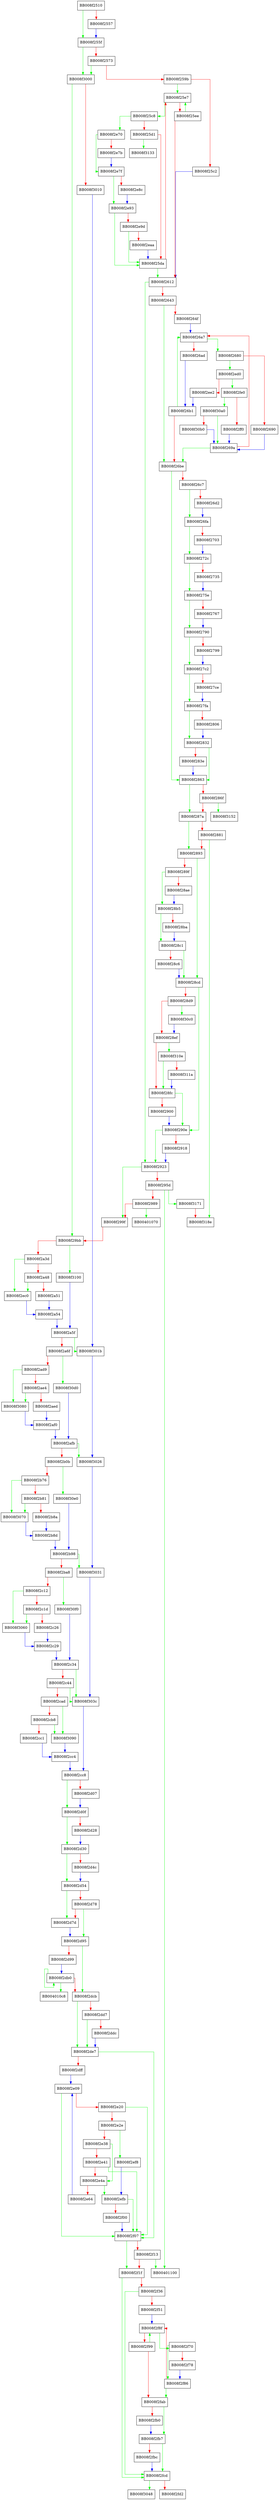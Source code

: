 digraph _dl_non_dynamic_init {
  node [shape="box"];
  graph [splines=ortho];
  BB008f2510 -> BB008f255f [color="green"];
  BB008f2510 -> BB008f2557 [color="red"];
  BB008f2557 -> BB008f255f [color="blue"];
  BB008f255f -> BB008f3000 [color="green"];
  BB008f255f -> BB008f2573 [color="red"];
  BB008f2573 -> BB008f3000 [color="green"];
  BB008f2573 -> BB008f259b [color="red"];
  BB008f259b -> BB008f25e7 [color="green"];
  BB008f259b -> BB008f25c2 [color="red"];
  BB008f25c2 -> BB008f2612 [color="blue"];
  BB008f25c8 -> BB008f2e70 [color="green"];
  BB008f25c8 -> BB008f25d1 [color="red"];
  BB008f25d1 -> BB008f3133 [color="green"];
  BB008f25d1 -> BB008f25da [color="red"];
  BB008f25da -> BB008f2612 [color="green"];
  BB008f25da -> BB008f25e7 [color="red"];
  BB008f25e7 -> BB008f25c8 [color="green"];
  BB008f25e7 -> BB008f25ee [color="red"];
  BB008f25ee -> BB008f25e7 [color="green"];
  BB008f25ee -> BB008f2612 [color="red"];
  BB008f2612 -> BB008f2923 [color="green"];
  BB008f2612 -> BB008f2643 [color="red"];
  BB008f2643 -> BB008f26be [color="green"];
  BB008f2643 -> BB008f264f [color="red"];
  BB008f264f -> BB008f26a7 [color="blue"];
  BB008f2680 -> BB008f2ed0 [color="green"];
  BB008f2680 -> BB008f2690 [color="red"];
  BB008f2690 -> BB008f269a [color="blue"];
  BB008f269a -> BB008f26be [color="green"];
  BB008f269a -> BB008f26a7 [color="red"];
  BB008f26a7 -> BB008f2680 [color="green"];
  BB008f26a7 -> BB008f26ad [color="red"];
  BB008f26ad -> BB008f26b1 [color="blue"];
  BB008f26b1 -> BB008f26a7 [color="green"];
  BB008f26b1 -> BB008f26be [color="red"];
  BB008f26be -> BB008f2863 [color="green"];
  BB008f26be -> BB008f26c7 [color="red"];
  BB008f26c7 -> BB008f26fa [color="green"];
  BB008f26c7 -> BB008f26d2 [color="red"];
  BB008f26d2 -> BB008f26fa [color="blue"];
  BB008f26fa -> BB008f272c [color="green"];
  BB008f26fa -> BB008f2703 [color="red"];
  BB008f2703 -> BB008f272c [color="blue"];
  BB008f272c -> BB008f275e [color="green"];
  BB008f272c -> BB008f2735 [color="red"];
  BB008f2735 -> BB008f275e [color="blue"];
  BB008f275e -> BB008f2790 [color="green"];
  BB008f275e -> BB008f2767 [color="red"];
  BB008f2767 -> BB008f2790 [color="blue"];
  BB008f2790 -> BB008f27c2 [color="green"];
  BB008f2790 -> BB008f2799 [color="red"];
  BB008f2799 -> BB008f27c2 [color="blue"];
  BB008f27c2 -> BB008f27fa [color="green"];
  BB008f27c2 -> BB008f27ce [color="red"];
  BB008f27ce -> BB008f27fa [color="blue"];
  BB008f27fa -> BB008f2832 [color="green"];
  BB008f27fa -> BB008f2806 [color="red"];
  BB008f2806 -> BB008f2832 [color="blue"];
  BB008f2832 -> BB008f2863 [color="green"];
  BB008f2832 -> BB008f283e [color="red"];
  BB008f283e -> BB008f2863 [color="blue"];
  BB008f2863 -> BB008f287a [color="green"];
  BB008f2863 -> BB008f286f [color="red"];
  BB008f286f -> BB008f3152 [color="green"];
  BB008f286f -> BB008f287a [color="red"];
  BB008f287a -> BB008f2893 [color="green"];
  BB008f287a -> BB008f2881 [color="red"];
  BB008f2881 -> BB008f318e [color="green"];
  BB008f2881 -> BB008f2893 [color="red"];
  BB008f2893 -> BB008f28cd [color="green"];
  BB008f2893 -> BB008f289f [color="red"];
  BB008f289f -> BB008f28b5 [color="green"];
  BB008f289f -> BB008f28ae [color="red"];
  BB008f28ae -> BB008f28b5 [color="blue"];
  BB008f28b5 -> BB008f28c1 [color="green"];
  BB008f28b5 -> BB008f28ba [color="red"];
  BB008f28ba -> BB008f28c1 [color="blue"];
  BB008f28c1 -> BB008f28cd [color="green"];
  BB008f28c1 -> BB008f28c6 [color="red"];
  BB008f28c6 -> BB008f28cd [color="blue"];
  BB008f28cd -> BB008f290e [color="green"];
  BB008f28cd -> BB008f28d9 [color="red"];
  BB008f28d9 -> BB008f30c0 [color="green"];
  BB008f28d9 -> BB008f28ef [color="red"];
  BB008f28ef -> BB008f310e [color="green"];
  BB008f28ef -> BB008f28fc [color="red"];
  BB008f28fc -> BB008f290e [color="green"];
  BB008f28fc -> BB008f2900 [color="red"];
  BB008f2900 -> BB008f290e [color="blue"];
  BB008f290e -> BB008f2923 [color="green"];
  BB008f290e -> BB008f2918 [color="red"];
  BB008f2918 -> BB008f2923 [color="blue"];
  BB008f2923 -> BB008f299f [color="green"];
  BB008f2923 -> BB008f295d [color="red"];
  BB008f295d -> BB00401100 [color="green"];
  BB008f295d -> BB008f3171 [color="green"];
  BB008f295d -> BB008f2989 [color="red"];
  BB008f2989 -> BB00401070 [color="green"];
  BB008f2989 -> BB008f299f [color="red"];
  BB008f299f -> BB008f29bb [color="red"];
  BB008f29bb -> BB008f3100 [color="green"];
  BB008f29bb -> BB008f2a3d [color="red"];
  BB008f2a3d -> BB008f2ec0 [color="green"];
  BB008f2a3d -> BB008f2a48 [color="red"];
  BB008f2a48 -> BB008f2ec0 [color="green"];
  BB008f2a48 -> BB008f2a51 [color="red"];
  BB008f2a51 -> BB008f2a54 [color="blue"];
  BB008f2a54 -> BB008f2a5f [color="blue"];
  BB008f2a5f -> BB008f301b [color="green"];
  BB008f2a5f -> BB008f2a6f [color="red"];
  BB008f2a6f -> BB008f30d0 [color="green"];
  BB008f2a6f -> BB008f2ad9 [color="red"];
  BB008f2ad9 -> BB008f3080 [color="green"];
  BB008f2ad9 -> BB008f2ae4 [color="red"];
  BB008f2ae4 -> BB008f3080 [color="green"];
  BB008f2ae4 -> BB008f2aed [color="red"];
  BB008f2aed -> BB008f2af0 [color="blue"];
  BB008f2af0 -> BB008f2afb [color="blue"];
  BB008f2afb -> BB008f3026 [color="green"];
  BB008f2afb -> BB008f2b0b [color="red"];
  BB008f2b0b -> BB008f30e0 [color="green"];
  BB008f2b0b -> BB008f2b76 [color="red"];
  BB008f2b76 -> BB008f3070 [color="green"];
  BB008f2b76 -> BB008f2b81 [color="red"];
  BB008f2b81 -> BB008f3070 [color="green"];
  BB008f2b81 -> BB008f2b8a [color="red"];
  BB008f2b8a -> BB008f2b8d [color="blue"];
  BB008f2b8d -> BB008f2b98 [color="blue"];
  BB008f2b98 -> BB008f3031 [color="green"];
  BB008f2b98 -> BB008f2ba8 [color="red"];
  BB008f2ba8 -> BB008f30f0 [color="green"];
  BB008f2ba8 -> BB008f2c12 [color="red"];
  BB008f2c12 -> BB008f3060 [color="green"];
  BB008f2c12 -> BB008f2c1d [color="red"];
  BB008f2c1d -> BB008f3060 [color="green"];
  BB008f2c1d -> BB008f2c26 [color="red"];
  BB008f2c26 -> BB008f2c29 [color="blue"];
  BB008f2c29 -> BB008f2c34 [color="blue"];
  BB008f2c34 -> BB008f303c [color="green"];
  BB008f2c34 -> BB008f2c44 [color="red"];
  BB008f2c44 -> BB008f303c [color="green"];
  BB008f2c44 -> BB008f2cad [color="red"];
  BB008f2cad -> BB008f3090 [color="green"];
  BB008f2cad -> BB008f2cb8 [color="red"];
  BB008f2cb8 -> BB008f3090 [color="green"];
  BB008f2cb8 -> BB008f2cc1 [color="red"];
  BB008f2cc1 -> BB008f2cc4 [color="blue"];
  BB008f2cc4 -> BB008f2cc8 [color="blue"];
  BB008f2cc8 -> BB008f2d0f [color="green"];
  BB008f2cc8 -> BB008f2d07 [color="red"];
  BB008f2d07 -> BB008f2d0f [color="blue"];
  BB008f2d0f -> BB008f2d30 [color="green"];
  BB008f2d0f -> BB008f2d28 [color="red"];
  BB008f2d28 -> BB008f2d30 [color="blue"];
  BB008f2d30 -> BB008f2d54 [color="green"];
  BB008f2d30 -> BB008f2d4c [color="red"];
  BB008f2d4c -> BB008f2d54 [color="blue"];
  BB008f2d54 -> BB008f2d7d [color="green"];
  BB008f2d54 -> BB008f2d78 [color="red"];
  BB008f2d78 -> BB008f2d95 [color="green"];
  BB008f2d78 -> BB008f2d7d [color="red"];
  BB008f2d7d -> BB008f2d95 [color="blue"];
  BB008f2d95 -> BB008f2dcb [color="green"];
  BB008f2d95 -> BB008f2d99 [color="red"];
  BB008f2d99 -> BB008f2db0 [color="blue"];
  BB008f2db0 -> BB004010c8 [color="green"];
  BB008f2db0 -> BB008f2db0 [color="green"];
  BB008f2db0 -> BB008f2dcb [color="red"];
  BB008f2dcb -> BB008f2de7 [color="green"];
  BB008f2dcb -> BB008f2dd7 [color="red"];
  BB008f2dd7 -> BB008f2de7 [color="green"];
  BB008f2dd7 -> BB008f2ddc [color="red"];
  BB008f2ddc -> BB008f2de7 [color="blue"];
  BB008f2de7 -> BB008f2f07 [color="green"];
  BB008f2de7 -> BB008f2dff [color="red"];
  BB008f2dff -> BB008f2e09 [color="blue"];
  BB008f2e09 -> BB008f2f07 [color="green"];
  BB008f2e09 -> BB008f2e20 [color="red"];
  BB008f2e20 -> BB008f2f07 [color="green"];
  BB008f2e20 -> BB008f2e2e [color="red"];
  BB008f2e2e -> BB008f2ef8 [color="green"];
  BB008f2e2e -> BB008f2e38 [color="red"];
  BB008f2e38 -> BB008f2e4a [color="green"];
  BB008f2e38 -> BB008f2e41 [color="red"];
  BB008f2e41 -> BB008f2f07 [color="green"];
  BB008f2e41 -> BB008f2e4a [color="red"];
  BB008f2e4a -> BB008f2efb [color="green"];
  BB008f2e4a -> BB008f2e64 [color="red"];
  BB008f2e64 -> BB008f2e09 [color="blue"];
  BB008f2e70 -> BB008f2e7f [color="green"];
  BB008f2e70 -> BB008f2e7b [color="red"];
  BB008f2e7b -> BB008f2e7f [color="blue"];
  BB008f2e7f -> BB008f2e93 [color="green"];
  BB008f2e7f -> BB008f2e8c [color="red"];
  BB008f2e8c -> BB008f2e93 [color="blue"];
  BB008f2e93 -> BB008f25da [color="green"];
  BB008f2e93 -> BB008f2e9d [color="red"];
  BB008f2e9d -> BB008f25da [color="green"];
  BB008f2e9d -> BB008f2eaa [color="red"];
  BB008f2eaa -> BB008f25da [color="blue"];
  BB008f2ec0 -> BB008f2a54 [color="blue"];
  BB008f2ed0 -> BB008f2fe0 [color="green"];
  BB008f2ed0 -> BB008f2ee2 [color="red"];
  BB008f2ee2 -> BB008f26b1 [color="blue"];
  BB008f2ef8 -> BB008f2efb [color="blue"];
  BB008f2efb -> BB008f2f07 [color="green"];
  BB008f2efb -> BB008f2f00 [color="red"];
  BB008f2f00 -> BB008f2f07 [color="blue"];
  BB008f2f07 -> BB008f2f1f [color="green"];
  BB008f2f07 -> BB008f2f13 [color="red"];
  BB008f2f13 -> BB00401100 [color="green"];
  BB008f2f13 -> BB008f2f1f [color="red"];
  BB008f2f1f -> BB008f2fcd [color="green"];
  BB008f2f1f -> BB008f2f36 [color="red"];
  BB008f2f36 -> BB008f2fcd [color="green"];
  BB008f2f36 -> BB008f2f51 [color="red"];
  BB008f2f51 -> BB008f2f8f [color="blue"];
  BB008f2f70 -> BB008f2f86 [color="green"];
  BB008f2f70 -> BB008f2f78 [color="red"];
  BB008f2f78 -> BB008f2f86 [color="blue"];
  BB008f2f86 -> BB008f2fab [color="green"];
  BB008f2f86 -> BB008f2f8f [color="red"];
  BB008f2f8f -> BB008f2f70 [color="green"];
  BB008f2f8f -> BB008f2f99 [color="red"];
  BB008f2f99 -> BB008f2f8f [color="green"];
  BB008f2f99 -> BB008f2fab [color="red"];
  BB008f2fab -> BB008f2fb7 [color="green"];
  BB008f2fab -> BB008f2fb0 [color="red"];
  BB008f2fb0 -> BB008f2fb7 [color="blue"];
  BB008f2fb7 -> BB008f2fcd [color="green"];
  BB008f2fb7 -> BB008f2fbc [color="red"];
  BB008f2fbc -> BB008f2fcd [color="blue"];
  BB008f2fcd -> BB008f3048 [color="green"];
  BB008f2fcd -> BB008f2fd2 [color="red"];
  BB008f2fe0 -> BB008f30a0 [color="green"];
  BB008f2fe0 -> BB008f2ff0 [color="red"];
  BB008f2ff0 -> BB008f269a [color="blue"];
  BB008f3000 -> BB008f29bb [color="green"];
  BB008f3000 -> BB008f3010 [color="red"];
  BB008f3010 -> BB008f301b [color="blue"];
  BB008f301b -> BB008f3026 [color="blue"];
  BB008f3026 -> BB008f3031 [color="blue"];
  BB008f3031 -> BB008f303c [color="blue"];
  BB008f303c -> BB008f2cc8 [color="blue"];
  BB008f3060 -> BB008f2c29 [color="blue"];
  BB008f3070 -> BB008f2b8d [color="blue"];
  BB008f3080 -> BB008f2af0 [color="blue"];
  BB008f3090 -> BB008f2cc4 [color="blue"];
  BB008f30a0 -> BB008f269a [color="green"];
  BB008f30a0 -> BB008f30b0 [color="red"];
  BB008f30b0 -> BB008f269a [color="blue"];
  BB008f30c0 -> BB008f28ef [color="blue"];
  BB008f30d0 -> BB008f2afb [color="blue"];
  BB008f30e0 -> BB008f2b98 [color="blue"];
  BB008f30f0 -> BB008f2c34 [color="blue"];
  BB008f3100 -> BB008f2a5f [color="blue"];
  BB008f310e -> BB008f28fc [color="green"];
  BB008f310e -> BB008f311a [color="red"];
  BB008f311a -> BB008f28fc [color="blue"];
  BB008f3171 -> BB008f318e [color="red"];
}
